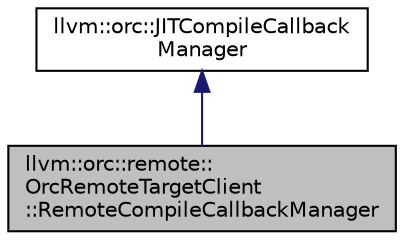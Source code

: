 digraph "llvm::orc::remote::OrcRemoteTargetClient::RemoteCompileCallbackManager"
{
 // LATEX_PDF_SIZE
  bgcolor="transparent";
  edge [fontname="Helvetica",fontsize="10",labelfontname="Helvetica",labelfontsize="10"];
  node [fontname="Helvetica",fontsize="10",shape="box"];
  Node1 [label="llvm::orc::remote::\lOrcRemoteTargetClient\l::RemoteCompileCallbackManager",height=0.2,width=0.4,color="black", fillcolor="grey75", style="filled", fontcolor="black",tooltip="Remote compile callback manager."];
  Node2 -> Node1 [dir="back",color="midnightblue",fontsize="10",style="solid",fontname="Helvetica"];
  Node2 [label="llvm::orc::JITCompileCallback\lManager",height=0.2,width=0.4,color="black",URL="$classllvm_1_1orc_1_1JITCompileCallbackManager.html",tooltip="Target-independent base class for compile callback management."];
}

